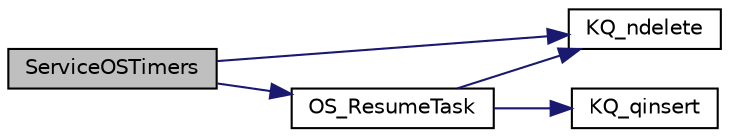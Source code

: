 digraph "ServiceOSTimers"
{
  edge [fontname="Helvetica",fontsize="10",labelfontname="Helvetica",labelfontsize="10"];
  node [fontname="Helvetica",fontsize="10",shape=record];
  rankdir="LR";
  Node1 [label="ServiceOSTimers",height=0.2,width=0.4,color="black", fillcolor="grey75", style="filled" fontcolor="black"];
  Node1 -> Node2 [color="midnightblue",fontsize="10",style="solid",fontname="Helvetica"];
  Node2 [label="KQ_ndelete",height=0.2,width=0.4,color="black", fillcolor="white", style="filled",URL="$group__pico.html#ga3236ef3435be635dfa2eb0f2015637b2"];
  Node1 -> Node3 [color="midnightblue",fontsize="10",style="solid",fontname="Helvetica"];
  Node3 [label="OS_ResumeTask",height=0.2,width=0.4,color="black", fillcolor="white", style="filled",URL="$group__pico.html#ga9668d17583c878df75b7444ac304bee1"];
  Node3 -> Node2 [color="midnightblue",fontsize="10",style="solid",fontname="Helvetica"];
  Node3 -> Node4 [color="midnightblue",fontsize="10",style="solid",fontname="Helvetica"];
  Node4 [label="KQ_qinsert",height=0.2,width=0.4,color="black", fillcolor="white", style="filled",URL="$group__pico.html#ga0ac1e5418b108ad28cc98030d9dbea49"];
}
